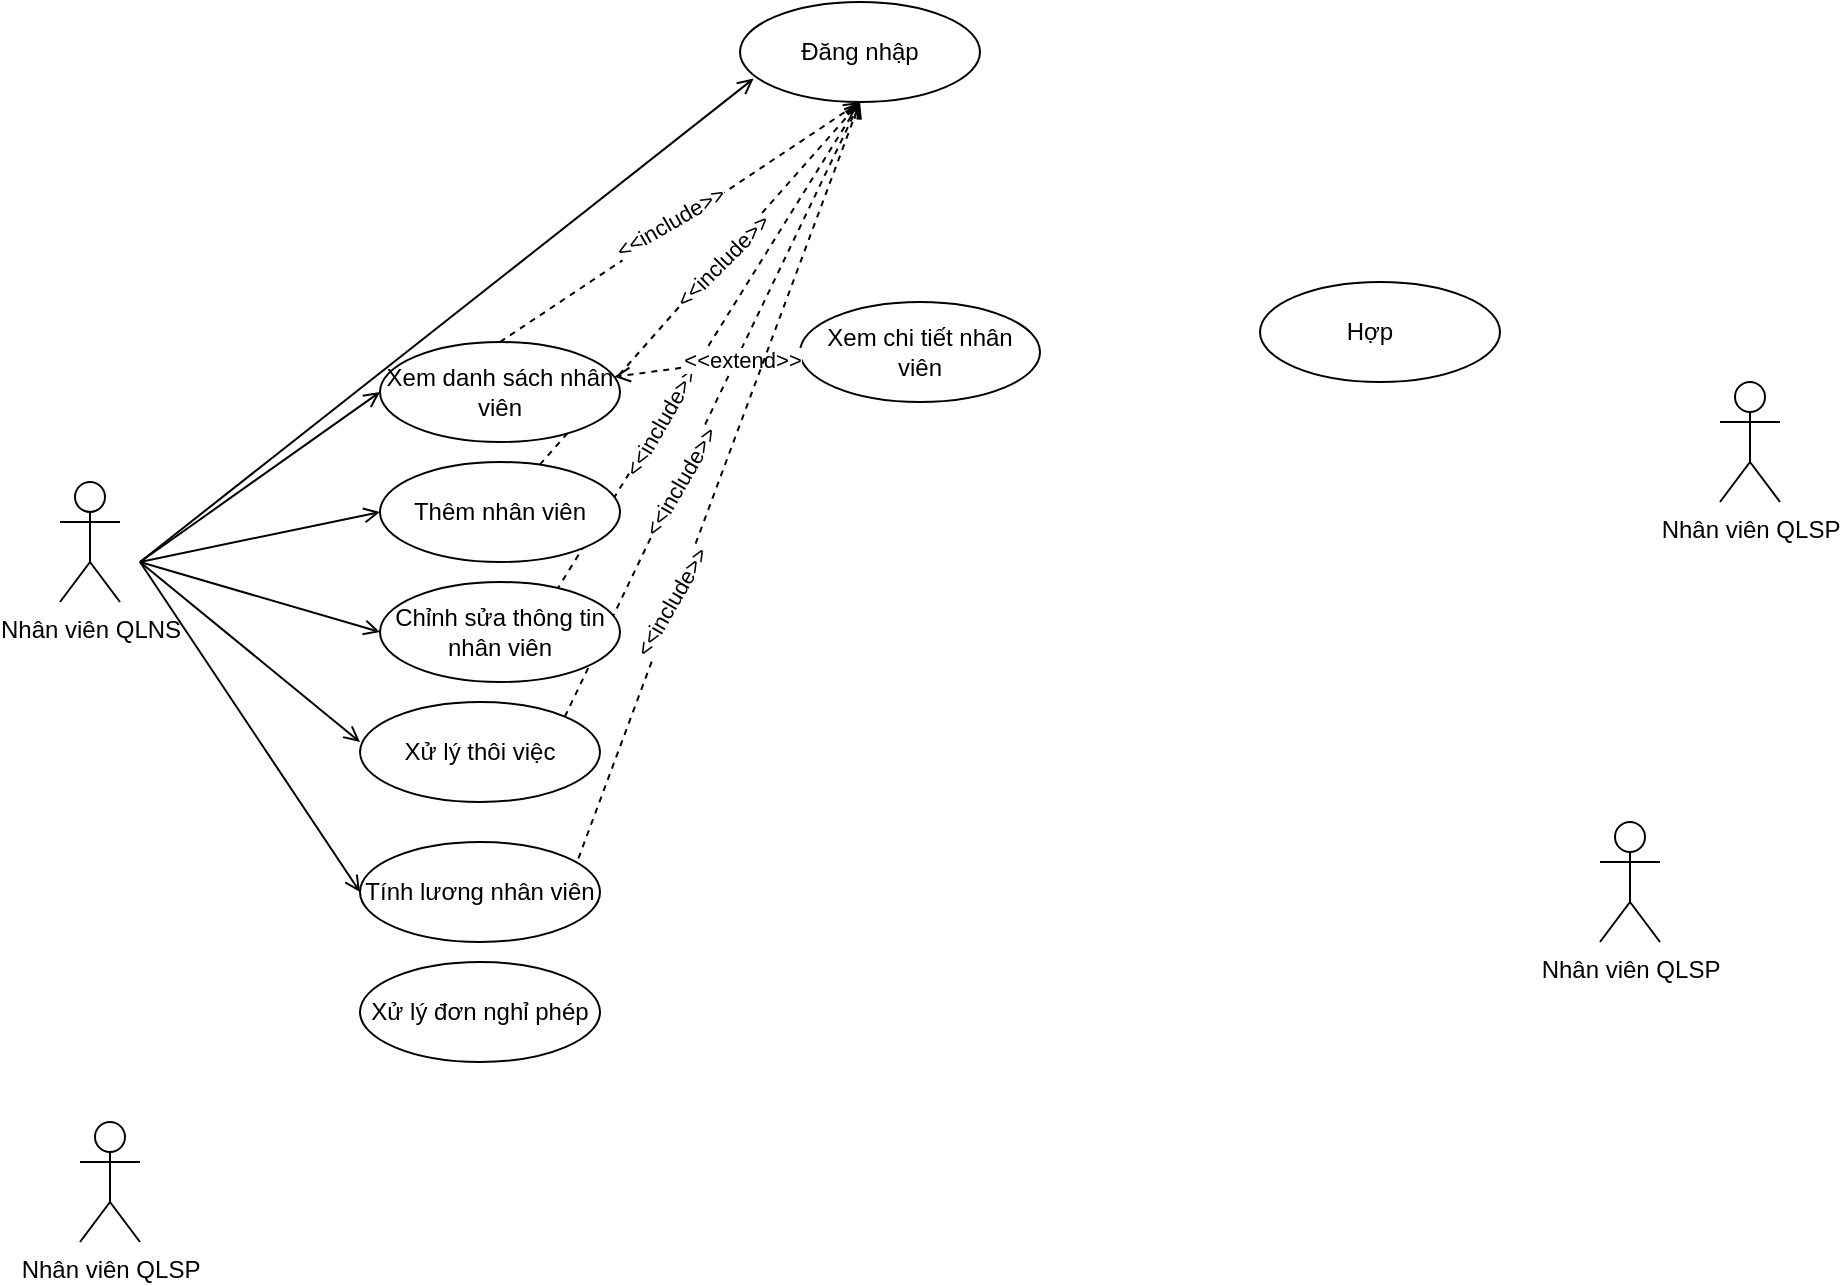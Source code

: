 <mxfile version="21.7.2" type="github">
  <diagram id="moab_QOuEcnYYGaLpviC" name="Page-1">
    <mxGraphModel dx="2091" dy="865" grid="1" gridSize="10" guides="1" tooltips="1" connect="1" arrows="1" fold="1" page="1" pageScale="1" pageWidth="850" pageHeight="1100" math="0" shadow="0">
      <root>
        <mxCell id="0" />
        <mxCell id="1" parent="0" />
        <mxCell id="CpbUWUFyNlZR0cPjpdWk-32" value="" style="endArrow=open;html=1;exitX=1;exitY=0;exitDx=0;exitDy=0;dashed=1;endFill=0;verticalAlign=bottom;entryX=0.5;entryY=1;entryDx=0;entryDy=0;" edge="1" parent="1" source="CpbUWUFyNlZR0cPjpdWk-56" target="CpbUWUFyNlZR0cPjpdWk-40">
          <mxGeometry width="50" height="50" relative="1" as="geometry">
            <mxPoint x="399.2" y="488.25" as="sourcePoint" />
            <mxPoint x="487.52" y="110.95" as="targetPoint" />
          </mxGeometry>
        </mxCell>
        <mxCell id="CpbUWUFyNlZR0cPjpdWk-33" value="&amp;lt;&amp;lt;include&amp;gt;&amp;gt;" style="edgeLabel;html=1;align=center;verticalAlign=middle;resizable=0;points=[];rotation=-60;" vertex="1" connectable="0" parent="CpbUWUFyNlZR0cPjpdWk-32">
          <mxGeometry x="-0.357" relative="1" as="geometry">
            <mxPoint x="10.01" y="-18.57" as="offset" />
          </mxGeometry>
        </mxCell>
        <mxCell id="CpbUWUFyNlZR0cPjpdWk-34" value="" style="endArrow=open;html=1;exitX=0.735;exitY=0.085;exitDx=0;exitDy=0;dashed=1;endFill=0;exitPerimeter=0;verticalAlign=bottom;entryX=0.5;entryY=1;entryDx=0;entryDy=0;" edge="1" parent="1" source="CpbUWUFyNlZR0cPjpdWk-48" target="CpbUWUFyNlZR0cPjpdWk-40">
          <mxGeometry width="50" height="50" relative="1" as="geometry">
            <mxPoint x="379.92" y="291.35" as="sourcePoint" />
            <mxPoint x="460" y="100" as="targetPoint" />
          </mxGeometry>
        </mxCell>
        <mxCell id="CpbUWUFyNlZR0cPjpdWk-35" value="&amp;lt;&amp;lt;include&amp;gt;&amp;gt;" style="edgeLabel;html=1;align=center;verticalAlign=middle;resizable=0;points=[];rotation=-60;" vertex="1" connectable="0" parent="CpbUWUFyNlZR0cPjpdWk-34">
          <mxGeometry x="-0.357" relative="1" as="geometry">
            <mxPoint x="3.03" y="-5.77" as="offset" />
          </mxGeometry>
        </mxCell>
        <mxCell id="CpbUWUFyNlZR0cPjpdWk-36" value="" style="endArrow=open;html=1;exitX=0.666;exitY=0.027;exitDx=0;exitDy=0;dashed=1;endFill=0;exitPerimeter=0;verticalAlign=bottom;entryX=0.5;entryY=1;entryDx=0;entryDy=0;" edge="1" parent="1" source="CpbUWUFyNlZR0cPjpdWk-46" target="CpbUWUFyNlZR0cPjpdWk-40">
          <mxGeometry width="50" height="50" relative="1" as="geometry">
            <mxPoint x="360" y="230" as="sourcePoint" />
            <mxPoint x="450" y="100" as="targetPoint" />
          </mxGeometry>
        </mxCell>
        <mxCell id="CpbUWUFyNlZR0cPjpdWk-37" value="&amp;lt;&amp;lt;include&amp;gt;&amp;gt;" style="edgeLabel;html=1;align=center;verticalAlign=middle;resizable=0;points=[];rotation=-45;" vertex="1" connectable="0" parent="CpbUWUFyNlZR0cPjpdWk-36">
          <mxGeometry x="-0.357" relative="1" as="geometry">
            <mxPoint x="38.73" y="-43.17" as="offset" />
          </mxGeometry>
        </mxCell>
        <mxCell id="CpbUWUFyNlZR0cPjpdWk-38" value="Nhân viên QLNS" style="shape=umlActor;verticalLabelPosition=bottom;verticalAlign=top;html=1;outlineConnect=0;" vertex="1" parent="1">
          <mxGeometry x="130" y="290" width="30" height="60" as="geometry" />
        </mxCell>
        <mxCell id="CpbUWUFyNlZR0cPjpdWk-39" value="" style="endArrow=open;html=1;endFill=0;entryX=0.057;entryY=0.766;entryDx=0;entryDy=0;entryPerimeter=0;" edge="1" parent="1" target="CpbUWUFyNlZR0cPjpdWk-40">
          <mxGeometry width="50" height="50" relative="1" as="geometry">
            <mxPoint x="170" y="330" as="sourcePoint" />
            <mxPoint x="410" y="90" as="targetPoint" />
          </mxGeometry>
        </mxCell>
        <mxCell id="CpbUWUFyNlZR0cPjpdWk-40" value="Đăng nhập" style="ellipse;whiteSpace=wrap;html=1;" vertex="1" parent="1">
          <mxGeometry x="470" y="50" width="120" height="50" as="geometry" />
        </mxCell>
        <mxCell id="CpbUWUFyNlZR0cPjpdWk-41" value="Xem danh sách nhân viên" style="ellipse;whiteSpace=wrap;html=1;" vertex="1" parent="1">
          <mxGeometry x="290" y="220" width="120" height="50" as="geometry" />
        </mxCell>
        <mxCell id="CpbUWUFyNlZR0cPjpdWk-42" value="" style="endArrow=open;html=1;entryX=0;entryY=0.5;entryDx=0;entryDy=0;endFill=0;" edge="1" parent="1" target="CpbUWUFyNlZR0cPjpdWk-41">
          <mxGeometry width="50" height="50" relative="1" as="geometry">
            <mxPoint x="170" y="330" as="sourcePoint" />
            <mxPoint x="420" y="100" as="targetPoint" />
          </mxGeometry>
        </mxCell>
        <mxCell id="CpbUWUFyNlZR0cPjpdWk-43" value="Xem chi tiết nhân viên" style="ellipse;whiteSpace=wrap;html=1;" vertex="1" parent="1">
          <mxGeometry x="500" y="200" width="120" height="50" as="geometry" />
        </mxCell>
        <mxCell id="CpbUWUFyNlZR0cPjpdWk-44" value="" style="endArrow=open;html=1;exitX=0;exitY=0.5;exitDx=0;exitDy=0;dashed=1;endFill=0;" edge="1" parent="1" source="CpbUWUFyNlZR0cPjpdWk-43" target="CpbUWUFyNlZR0cPjpdWk-41">
          <mxGeometry width="50" height="50" relative="1" as="geometry">
            <mxPoint x="180" y="340" as="sourcePoint" />
            <mxPoint x="410" y="165" as="targetPoint" />
          </mxGeometry>
        </mxCell>
        <mxCell id="CpbUWUFyNlZR0cPjpdWk-45" value="&amp;lt;&amp;lt;extend&amp;gt;&amp;gt;" style="edgeLabel;html=1;align=center;verticalAlign=middle;resizable=0;points=[];" vertex="1" connectable="0" parent="CpbUWUFyNlZR0cPjpdWk-44">
          <mxGeometry x="-0.357" relative="1" as="geometry">
            <mxPoint as="offset" />
          </mxGeometry>
        </mxCell>
        <mxCell id="CpbUWUFyNlZR0cPjpdWk-46" value="Thêm nhân viên" style="ellipse;whiteSpace=wrap;html=1;" vertex="1" parent="1">
          <mxGeometry x="290" y="280" width="120" height="50" as="geometry" />
        </mxCell>
        <mxCell id="CpbUWUFyNlZR0cPjpdWk-47" value="" style="endArrow=open;html=1;entryX=0;entryY=0.5;entryDx=0;entryDy=0;endFill=0;" edge="1" parent="1" target="CpbUWUFyNlZR0cPjpdWk-46">
          <mxGeometry width="50" height="50" relative="1" as="geometry">
            <mxPoint x="170" y="330" as="sourcePoint" />
            <mxPoint x="290" y="415.0" as="targetPoint" />
          </mxGeometry>
        </mxCell>
        <mxCell id="CpbUWUFyNlZR0cPjpdWk-48" value="Chỉnh sửa thông tin nhân viên" style="ellipse;whiteSpace=wrap;html=1;" vertex="1" parent="1">
          <mxGeometry x="290" y="340" width="120" height="50" as="geometry" />
        </mxCell>
        <mxCell id="CpbUWUFyNlZR0cPjpdWk-49" value="Tính lương nhân viên" style="ellipse;whiteSpace=wrap;html=1;" vertex="1" parent="1">
          <mxGeometry x="280" y="470" width="120" height="50" as="geometry" />
        </mxCell>
        <mxCell id="CpbUWUFyNlZR0cPjpdWk-50" value="" style="endArrow=open;html=1;entryX=0;entryY=0.5;entryDx=0;entryDy=0;endFill=0;" edge="1" parent="1" target="CpbUWUFyNlZR0cPjpdWk-48">
          <mxGeometry width="50" height="50" relative="1" as="geometry">
            <mxPoint x="170" y="330" as="sourcePoint" />
            <mxPoint x="300" y="315" as="targetPoint" />
          </mxGeometry>
        </mxCell>
        <mxCell id="CpbUWUFyNlZR0cPjpdWk-51" value="" style="endArrow=open;html=1;entryX=0;entryY=0.5;entryDx=0;entryDy=0;endFill=0;" edge="1" parent="1" target="CpbUWUFyNlZR0cPjpdWk-49">
          <mxGeometry width="50" height="50" relative="1" as="geometry">
            <mxPoint x="170" y="330" as="sourcePoint" />
            <mxPoint x="300" y="375" as="targetPoint" />
          </mxGeometry>
        </mxCell>
        <mxCell id="CpbUWUFyNlZR0cPjpdWk-52" value="" style="endArrow=open;html=1;exitX=0.5;exitY=0;exitDx=0;exitDy=0;dashed=1;endFill=0;entryX=0.5;entryY=1;entryDx=0;entryDy=0;" edge="1" parent="1" source="CpbUWUFyNlZR0cPjpdWk-41" target="CpbUWUFyNlZR0cPjpdWk-40">
          <mxGeometry width="50" height="50" relative="1" as="geometry">
            <mxPoint x="510" y="255" as="sourcePoint" />
            <mxPoint x="420" y="255" as="targetPoint" />
          </mxGeometry>
        </mxCell>
        <mxCell id="CpbUWUFyNlZR0cPjpdWk-53" value="&amp;lt;&amp;lt;include&amp;gt;&amp;gt;" style="edgeLabel;html=1;align=center;verticalAlign=middle;resizable=0;points=[];rotation=-30;" vertex="1" connectable="0" parent="CpbUWUFyNlZR0cPjpdWk-52">
          <mxGeometry x="-0.357" relative="1" as="geometry">
            <mxPoint x="27.09" y="-21.39" as="offset" />
          </mxGeometry>
        </mxCell>
        <mxCell id="CpbUWUFyNlZR0cPjpdWk-54" value="" style="endArrow=open;html=1;exitX=0.91;exitY=0.165;exitDx=0;exitDy=0;dashed=1;endFill=0;exitPerimeter=0;verticalAlign=bottom;entryX=0.5;entryY=1;entryDx=0;entryDy=0;" edge="1" parent="1" source="CpbUWUFyNlZR0cPjpdWk-49" target="CpbUWUFyNlZR0cPjpdWk-40">
          <mxGeometry width="50" height="50" relative="1" as="geometry">
            <mxPoint x="399.84" y="353.15" as="sourcePoint" />
            <mxPoint x="470" y="110.0" as="targetPoint" />
          </mxGeometry>
        </mxCell>
        <mxCell id="CpbUWUFyNlZR0cPjpdWk-55" value="&amp;lt;&amp;lt;include&amp;gt;&amp;gt;" style="edgeLabel;html=1;align=center;verticalAlign=middle;resizable=0;points=[];rotation=-60;" vertex="1" connectable="0" parent="CpbUWUFyNlZR0cPjpdWk-54">
          <mxGeometry x="-0.357" relative="1" as="geometry">
            <mxPoint x="0.59" y="-6.79" as="offset" />
          </mxGeometry>
        </mxCell>
        <mxCell id="CpbUWUFyNlZR0cPjpdWk-56" value="Xử lý thôi việc" style="ellipse;whiteSpace=wrap;html=1;" vertex="1" parent="1">
          <mxGeometry x="280" y="400" width="120" height="50" as="geometry" />
        </mxCell>
        <mxCell id="CpbUWUFyNlZR0cPjpdWk-57" value="" style="endArrow=open;html=1;entryX=0;entryY=0.4;entryDx=0;entryDy=0;endFill=0;entryPerimeter=0;" edge="1" parent="1" target="CpbUWUFyNlZR0cPjpdWk-56">
          <mxGeometry width="50" height="50" relative="1" as="geometry">
            <mxPoint x="170" y="330" as="sourcePoint" />
            <mxPoint x="300.0" y="375" as="targetPoint" />
          </mxGeometry>
        </mxCell>
        <mxCell id="CpbUWUFyNlZR0cPjpdWk-58" value="Nhân viên QLSP" style="shape=umlActor;verticalLabelPosition=bottom;verticalAlign=top;html=1;outlineConnect=0;" vertex="1" parent="1">
          <mxGeometry x="960" y="240" width="30" height="60" as="geometry" />
        </mxCell>
        <mxCell id="CpbUWUFyNlZR0cPjpdWk-59" value="Xử lý đơn nghỉ phép" style="ellipse;whiteSpace=wrap;html=1;" vertex="1" parent="1">
          <mxGeometry x="280" y="530" width="120" height="50" as="geometry" />
        </mxCell>
        <mxCell id="CpbUWUFyNlZR0cPjpdWk-60" value="Hợp&amp;nbsp; &amp;nbsp;" style="ellipse;whiteSpace=wrap;html=1;" vertex="1" parent="1">
          <mxGeometry x="730" y="190" width="120" height="50" as="geometry" />
        </mxCell>
        <mxCell id="CpbUWUFyNlZR0cPjpdWk-61" value="Nhân viên QLSP" style="shape=umlActor;verticalLabelPosition=bottom;verticalAlign=top;html=1;outlineConnect=0;" vertex="1" parent="1">
          <mxGeometry x="900" y="460" width="30" height="60" as="geometry" />
        </mxCell>
        <mxCell id="CpbUWUFyNlZR0cPjpdWk-62" value="Nhân viên QLSP" style="shape=umlActor;verticalLabelPosition=bottom;verticalAlign=top;html=1;outlineConnect=0;" vertex="1" parent="1">
          <mxGeometry x="140" y="610" width="30" height="60" as="geometry" />
        </mxCell>
      </root>
    </mxGraphModel>
  </diagram>
</mxfile>
